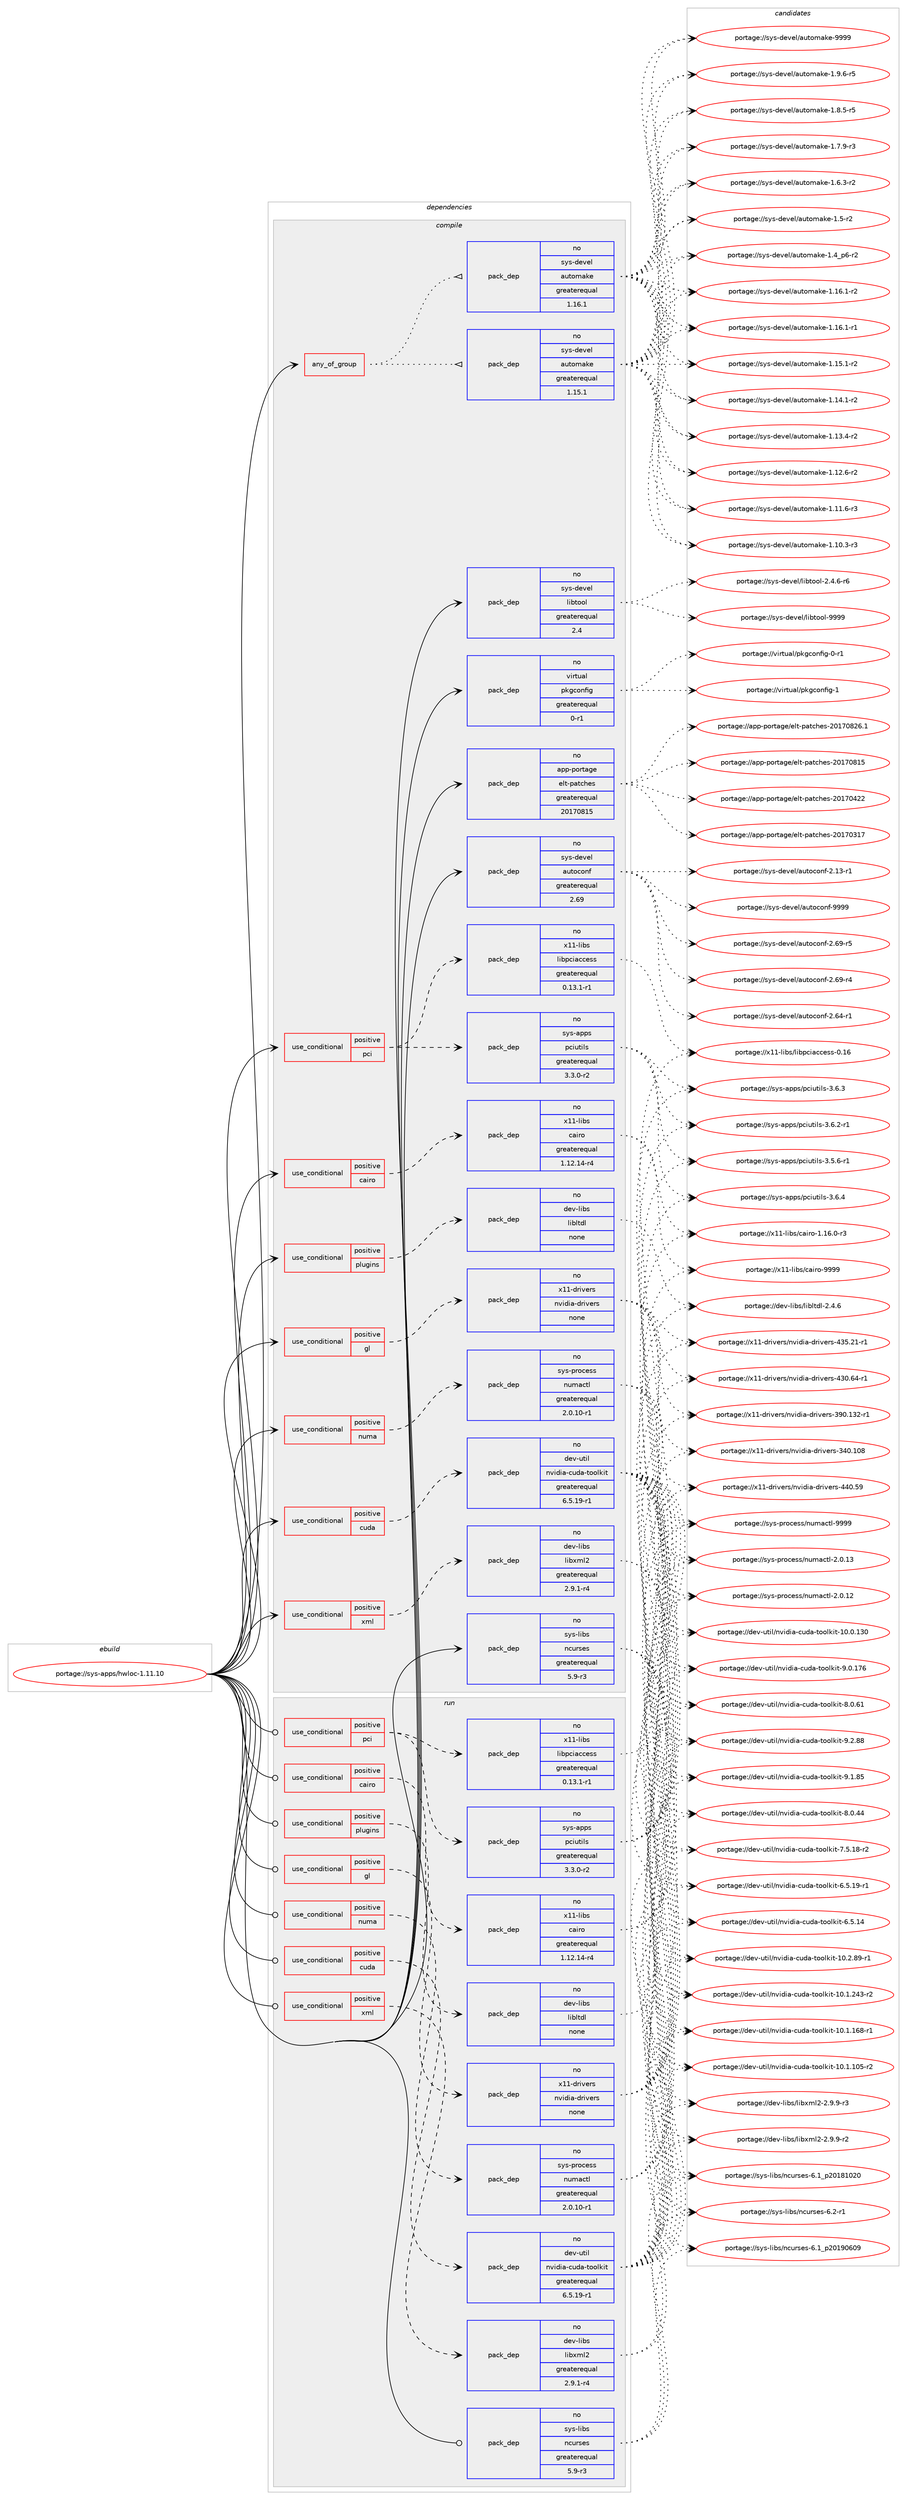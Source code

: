 digraph prolog {

# *************
# Graph options
# *************

newrank=true;
concentrate=true;
compound=true;
graph [rankdir=LR,fontname=Helvetica,fontsize=10,ranksep=1.5];#, ranksep=2.5, nodesep=0.2];
edge  [arrowhead=vee];
node  [fontname=Helvetica,fontsize=10];

# **********
# The ebuild
# **********

subgraph cluster_leftcol {
color=gray;
rank=same;
label=<<i>ebuild</i>>;
id [label="portage://sys-apps/hwloc-1.11.10", color=red, width=4, href="../sys-apps/hwloc-1.11.10.svg"];
}

# ****************
# The dependencies
# ****************

subgraph cluster_midcol {
color=gray;
label=<<i>dependencies</i>>;
subgraph cluster_compile {
fillcolor="#eeeeee";
style=filled;
label=<<i>compile</i>>;
subgraph any1251 {
dependency66022 [label=<<TABLE BORDER="0" CELLBORDER="1" CELLSPACING="0" CELLPADDING="4"><TR><TD CELLPADDING="10">any_of_group</TD></TR></TABLE>>, shape=none, color=red];subgraph pack50475 {
dependency66023 [label=<<TABLE BORDER="0" CELLBORDER="1" CELLSPACING="0" CELLPADDING="4" WIDTH="220"><TR><TD ROWSPAN="6" CELLPADDING="30">pack_dep</TD></TR><TR><TD WIDTH="110">no</TD></TR><TR><TD>sys-devel</TD></TR><TR><TD>automake</TD></TR><TR><TD>greaterequal</TD></TR><TR><TD>1.16.1</TD></TR></TABLE>>, shape=none, color=blue];
}
dependency66022:e -> dependency66023:w [weight=20,style="dotted",arrowhead="oinv"];
subgraph pack50476 {
dependency66024 [label=<<TABLE BORDER="0" CELLBORDER="1" CELLSPACING="0" CELLPADDING="4" WIDTH="220"><TR><TD ROWSPAN="6" CELLPADDING="30">pack_dep</TD></TR><TR><TD WIDTH="110">no</TD></TR><TR><TD>sys-devel</TD></TR><TR><TD>automake</TD></TR><TR><TD>greaterequal</TD></TR><TR><TD>1.15.1</TD></TR></TABLE>>, shape=none, color=blue];
}
dependency66022:e -> dependency66024:w [weight=20,style="dotted",arrowhead="oinv"];
}
id:e -> dependency66022:w [weight=20,style="solid",arrowhead="vee"];
subgraph cond14217 {
dependency66025 [label=<<TABLE BORDER="0" CELLBORDER="1" CELLSPACING="0" CELLPADDING="4"><TR><TD ROWSPAN="3" CELLPADDING="10">use_conditional</TD></TR><TR><TD>positive</TD></TR><TR><TD>cairo</TD></TR></TABLE>>, shape=none, color=red];
subgraph pack50477 {
dependency66026 [label=<<TABLE BORDER="0" CELLBORDER="1" CELLSPACING="0" CELLPADDING="4" WIDTH="220"><TR><TD ROWSPAN="6" CELLPADDING="30">pack_dep</TD></TR><TR><TD WIDTH="110">no</TD></TR><TR><TD>x11-libs</TD></TR><TR><TD>cairo</TD></TR><TR><TD>greaterequal</TD></TR><TR><TD>1.12.14-r4</TD></TR></TABLE>>, shape=none, color=blue];
}
dependency66025:e -> dependency66026:w [weight=20,style="dashed",arrowhead="vee"];
}
id:e -> dependency66025:w [weight=20,style="solid",arrowhead="vee"];
subgraph cond14218 {
dependency66027 [label=<<TABLE BORDER="0" CELLBORDER="1" CELLSPACING="0" CELLPADDING="4"><TR><TD ROWSPAN="3" CELLPADDING="10">use_conditional</TD></TR><TR><TD>positive</TD></TR><TR><TD>cuda</TD></TR></TABLE>>, shape=none, color=red];
subgraph pack50478 {
dependency66028 [label=<<TABLE BORDER="0" CELLBORDER="1" CELLSPACING="0" CELLPADDING="4" WIDTH="220"><TR><TD ROWSPAN="6" CELLPADDING="30">pack_dep</TD></TR><TR><TD WIDTH="110">no</TD></TR><TR><TD>dev-util</TD></TR><TR><TD>nvidia-cuda-toolkit</TD></TR><TR><TD>greaterequal</TD></TR><TR><TD>6.5.19-r1</TD></TR></TABLE>>, shape=none, color=blue];
}
dependency66027:e -> dependency66028:w [weight=20,style="dashed",arrowhead="vee"];
}
id:e -> dependency66027:w [weight=20,style="solid",arrowhead="vee"];
subgraph cond14219 {
dependency66029 [label=<<TABLE BORDER="0" CELLBORDER="1" CELLSPACING="0" CELLPADDING="4"><TR><TD ROWSPAN="3" CELLPADDING="10">use_conditional</TD></TR><TR><TD>positive</TD></TR><TR><TD>gl</TD></TR></TABLE>>, shape=none, color=red];
subgraph pack50479 {
dependency66030 [label=<<TABLE BORDER="0" CELLBORDER="1" CELLSPACING="0" CELLPADDING="4" WIDTH="220"><TR><TD ROWSPAN="6" CELLPADDING="30">pack_dep</TD></TR><TR><TD WIDTH="110">no</TD></TR><TR><TD>x11-drivers</TD></TR><TR><TD>nvidia-drivers</TD></TR><TR><TD>none</TD></TR><TR><TD></TD></TR></TABLE>>, shape=none, color=blue];
}
dependency66029:e -> dependency66030:w [weight=20,style="dashed",arrowhead="vee"];
}
id:e -> dependency66029:w [weight=20,style="solid",arrowhead="vee"];
subgraph cond14220 {
dependency66031 [label=<<TABLE BORDER="0" CELLBORDER="1" CELLSPACING="0" CELLPADDING="4"><TR><TD ROWSPAN="3" CELLPADDING="10">use_conditional</TD></TR><TR><TD>positive</TD></TR><TR><TD>numa</TD></TR></TABLE>>, shape=none, color=red];
subgraph pack50480 {
dependency66032 [label=<<TABLE BORDER="0" CELLBORDER="1" CELLSPACING="0" CELLPADDING="4" WIDTH="220"><TR><TD ROWSPAN="6" CELLPADDING="30">pack_dep</TD></TR><TR><TD WIDTH="110">no</TD></TR><TR><TD>sys-process</TD></TR><TR><TD>numactl</TD></TR><TR><TD>greaterequal</TD></TR><TR><TD>2.0.10-r1</TD></TR></TABLE>>, shape=none, color=blue];
}
dependency66031:e -> dependency66032:w [weight=20,style="dashed",arrowhead="vee"];
}
id:e -> dependency66031:w [weight=20,style="solid",arrowhead="vee"];
subgraph cond14221 {
dependency66033 [label=<<TABLE BORDER="0" CELLBORDER="1" CELLSPACING="0" CELLPADDING="4"><TR><TD ROWSPAN="3" CELLPADDING="10">use_conditional</TD></TR><TR><TD>positive</TD></TR><TR><TD>pci</TD></TR></TABLE>>, shape=none, color=red];
subgraph pack50481 {
dependency66034 [label=<<TABLE BORDER="0" CELLBORDER="1" CELLSPACING="0" CELLPADDING="4" WIDTH="220"><TR><TD ROWSPAN="6" CELLPADDING="30">pack_dep</TD></TR><TR><TD WIDTH="110">no</TD></TR><TR><TD>sys-apps</TD></TR><TR><TD>pciutils</TD></TR><TR><TD>greaterequal</TD></TR><TR><TD>3.3.0-r2</TD></TR></TABLE>>, shape=none, color=blue];
}
dependency66033:e -> dependency66034:w [weight=20,style="dashed",arrowhead="vee"];
subgraph pack50482 {
dependency66035 [label=<<TABLE BORDER="0" CELLBORDER="1" CELLSPACING="0" CELLPADDING="4" WIDTH="220"><TR><TD ROWSPAN="6" CELLPADDING="30">pack_dep</TD></TR><TR><TD WIDTH="110">no</TD></TR><TR><TD>x11-libs</TD></TR><TR><TD>libpciaccess</TD></TR><TR><TD>greaterequal</TD></TR><TR><TD>0.13.1-r1</TD></TR></TABLE>>, shape=none, color=blue];
}
dependency66033:e -> dependency66035:w [weight=20,style="dashed",arrowhead="vee"];
}
id:e -> dependency66033:w [weight=20,style="solid",arrowhead="vee"];
subgraph cond14222 {
dependency66036 [label=<<TABLE BORDER="0" CELLBORDER="1" CELLSPACING="0" CELLPADDING="4"><TR><TD ROWSPAN="3" CELLPADDING="10">use_conditional</TD></TR><TR><TD>positive</TD></TR><TR><TD>plugins</TD></TR></TABLE>>, shape=none, color=red];
subgraph pack50483 {
dependency66037 [label=<<TABLE BORDER="0" CELLBORDER="1" CELLSPACING="0" CELLPADDING="4" WIDTH="220"><TR><TD ROWSPAN="6" CELLPADDING="30">pack_dep</TD></TR><TR><TD WIDTH="110">no</TD></TR><TR><TD>dev-libs</TD></TR><TR><TD>libltdl</TD></TR><TR><TD>none</TD></TR><TR><TD></TD></TR></TABLE>>, shape=none, color=blue];
}
dependency66036:e -> dependency66037:w [weight=20,style="dashed",arrowhead="vee"];
}
id:e -> dependency66036:w [weight=20,style="solid",arrowhead="vee"];
subgraph cond14223 {
dependency66038 [label=<<TABLE BORDER="0" CELLBORDER="1" CELLSPACING="0" CELLPADDING="4"><TR><TD ROWSPAN="3" CELLPADDING="10">use_conditional</TD></TR><TR><TD>positive</TD></TR><TR><TD>xml</TD></TR></TABLE>>, shape=none, color=red];
subgraph pack50484 {
dependency66039 [label=<<TABLE BORDER="0" CELLBORDER="1" CELLSPACING="0" CELLPADDING="4" WIDTH="220"><TR><TD ROWSPAN="6" CELLPADDING="30">pack_dep</TD></TR><TR><TD WIDTH="110">no</TD></TR><TR><TD>dev-libs</TD></TR><TR><TD>libxml2</TD></TR><TR><TD>greaterequal</TD></TR><TR><TD>2.9.1-r4</TD></TR></TABLE>>, shape=none, color=blue];
}
dependency66038:e -> dependency66039:w [weight=20,style="dashed",arrowhead="vee"];
}
id:e -> dependency66038:w [weight=20,style="solid",arrowhead="vee"];
subgraph pack50485 {
dependency66040 [label=<<TABLE BORDER="0" CELLBORDER="1" CELLSPACING="0" CELLPADDING="4" WIDTH="220"><TR><TD ROWSPAN="6" CELLPADDING="30">pack_dep</TD></TR><TR><TD WIDTH="110">no</TD></TR><TR><TD>app-portage</TD></TR><TR><TD>elt-patches</TD></TR><TR><TD>greaterequal</TD></TR><TR><TD>20170815</TD></TR></TABLE>>, shape=none, color=blue];
}
id:e -> dependency66040:w [weight=20,style="solid",arrowhead="vee"];
subgraph pack50486 {
dependency66041 [label=<<TABLE BORDER="0" CELLBORDER="1" CELLSPACING="0" CELLPADDING="4" WIDTH="220"><TR><TD ROWSPAN="6" CELLPADDING="30">pack_dep</TD></TR><TR><TD WIDTH="110">no</TD></TR><TR><TD>sys-devel</TD></TR><TR><TD>autoconf</TD></TR><TR><TD>greaterequal</TD></TR><TR><TD>2.69</TD></TR></TABLE>>, shape=none, color=blue];
}
id:e -> dependency66041:w [weight=20,style="solid",arrowhead="vee"];
subgraph pack50487 {
dependency66042 [label=<<TABLE BORDER="0" CELLBORDER="1" CELLSPACING="0" CELLPADDING="4" WIDTH="220"><TR><TD ROWSPAN="6" CELLPADDING="30">pack_dep</TD></TR><TR><TD WIDTH="110">no</TD></TR><TR><TD>sys-devel</TD></TR><TR><TD>libtool</TD></TR><TR><TD>greaterequal</TD></TR><TR><TD>2.4</TD></TR></TABLE>>, shape=none, color=blue];
}
id:e -> dependency66042:w [weight=20,style="solid",arrowhead="vee"];
subgraph pack50488 {
dependency66043 [label=<<TABLE BORDER="0" CELLBORDER="1" CELLSPACING="0" CELLPADDING="4" WIDTH="220"><TR><TD ROWSPAN="6" CELLPADDING="30">pack_dep</TD></TR><TR><TD WIDTH="110">no</TD></TR><TR><TD>sys-libs</TD></TR><TR><TD>ncurses</TD></TR><TR><TD>greaterequal</TD></TR><TR><TD>5.9-r3</TD></TR></TABLE>>, shape=none, color=blue];
}
id:e -> dependency66043:w [weight=20,style="solid",arrowhead="vee"];
subgraph pack50489 {
dependency66044 [label=<<TABLE BORDER="0" CELLBORDER="1" CELLSPACING="0" CELLPADDING="4" WIDTH="220"><TR><TD ROWSPAN="6" CELLPADDING="30">pack_dep</TD></TR><TR><TD WIDTH="110">no</TD></TR><TR><TD>virtual</TD></TR><TR><TD>pkgconfig</TD></TR><TR><TD>greaterequal</TD></TR><TR><TD>0-r1</TD></TR></TABLE>>, shape=none, color=blue];
}
id:e -> dependency66044:w [weight=20,style="solid",arrowhead="vee"];
}
subgraph cluster_compileandrun {
fillcolor="#eeeeee";
style=filled;
label=<<i>compile and run</i>>;
}
subgraph cluster_run {
fillcolor="#eeeeee";
style=filled;
label=<<i>run</i>>;
subgraph cond14224 {
dependency66045 [label=<<TABLE BORDER="0" CELLBORDER="1" CELLSPACING="0" CELLPADDING="4"><TR><TD ROWSPAN="3" CELLPADDING="10">use_conditional</TD></TR><TR><TD>positive</TD></TR><TR><TD>cairo</TD></TR></TABLE>>, shape=none, color=red];
subgraph pack50490 {
dependency66046 [label=<<TABLE BORDER="0" CELLBORDER="1" CELLSPACING="0" CELLPADDING="4" WIDTH="220"><TR><TD ROWSPAN="6" CELLPADDING="30">pack_dep</TD></TR><TR><TD WIDTH="110">no</TD></TR><TR><TD>x11-libs</TD></TR><TR><TD>cairo</TD></TR><TR><TD>greaterequal</TD></TR><TR><TD>1.12.14-r4</TD></TR></TABLE>>, shape=none, color=blue];
}
dependency66045:e -> dependency66046:w [weight=20,style="dashed",arrowhead="vee"];
}
id:e -> dependency66045:w [weight=20,style="solid",arrowhead="odot"];
subgraph cond14225 {
dependency66047 [label=<<TABLE BORDER="0" CELLBORDER="1" CELLSPACING="0" CELLPADDING="4"><TR><TD ROWSPAN="3" CELLPADDING="10">use_conditional</TD></TR><TR><TD>positive</TD></TR><TR><TD>cuda</TD></TR></TABLE>>, shape=none, color=red];
subgraph pack50491 {
dependency66048 [label=<<TABLE BORDER="0" CELLBORDER="1" CELLSPACING="0" CELLPADDING="4" WIDTH="220"><TR><TD ROWSPAN="6" CELLPADDING="30">pack_dep</TD></TR><TR><TD WIDTH="110">no</TD></TR><TR><TD>dev-util</TD></TR><TR><TD>nvidia-cuda-toolkit</TD></TR><TR><TD>greaterequal</TD></TR><TR><TD>6.5.19-r1</TD></TR></TABLE>>, shape=none, color=blue];
}
dependency66047:e -> dependency66048:w [weight=20,style="dashed",arrowhead="vee"];
}
id:e -> dependency66047:w [weight=20,style="solid",arrowhead="odot"];
subgraph cond14226 {
dependency66049 [label=<<TABLE BORDER="0" CELLBORDER="1" CELLSPACING="0" CELLPADDING="4"><TR><TD ROWSPAN="3" CELLPADDING="10">use_conditional</TD></TR><TR><TD>positive</TD></TR><TR><TD>gl</TD></TR></TABLE>>, shape=none, color=red];
subgraph pack50492 {
dependency66050 [label=<<TABLE BORDER="0" CELLBORDER="1" CELLSPACING="0" CELLPADDING="4" WIDTH="220"><TR><TD ROWSPAN="6" CELLPADDING="30">pack_dep</TD></TR><TR><TD WIDTH="110">no</TD></TR><TR><TD>x11-drivers</TD></TR><TR><TD>nvidia-drivers</TD></TR><TR><TD>none</TD></TR><TR><TD></TD></TR></TABLE>>, shape=none, color=blue];
}
dependency66049:e -> dependency66050:w [weight=20,style="dashed",arrowhead="vee"];
}
id:e -> dependency66049:w [weight=20,style="solid",arrowhead="odot"];
subgraph cond14227 {
dependency66051 [label=<<TABLE BORDER="0" CELLBORDER="1" CELLSPACING="0" CELLPADDING="4"><TR><TD ROWSPAN="3" CELLPADDING="10">use_conditional</TD></TR><TR><TD>positive</TD></TR><TR><TD>numa</TD></TR></TABLE>>, shape=none, color=red];
subgraph pack50493 {
dependency66052 [label=<<TABLE BORDER="0" CELLBORDER="1" CELLSPACING="0" CELLPADDING="4" WIDTH="220"><TR><TD ROWSPAN="6" CELLPADDING="30">pack_dep</TD></TR><TR><TD WIDTH="110">no</TD></TR><TR><TD>sys-process</TD></TR><TR><TD>numactl</TD></TR><TR><TD>greaterequal</TD></TR><TR><TD>2.0.10-r1</TD></TR></TABLE>>, shape=none, color=blue];
}
dependency66051:e -> dependency66052:w [weight=20,style="dashed",arrowhead="vee"];
}
id:e -> dependency66051:w [weight=20,style="solid",arrowhead="odot"];
subgraph cond14228 {
dependency66053 [label=<<TABLE BORDER="0" CELLBORDER="1" CELLSPACING="0" CELLPADDING="4"><TR><TD ROWSPAN="3" CELLPADDING="10">use_conditional</TD></TR><TR><TD>positive</TD></TR><TR><TD>pci</TD></TR></TABLE>>, shape=none, color=red];
subgraph pack50494 {
dependency66054 [label=<<TABLE BORDER="0" CELLBORDER="1" CELLSPACING="0" CELLPADDING="4" WIDTH="220"><TR><TD ROWSPAN="6" CELLPADDING="30">pack_dep</TD></TR><TR><TD WIDTH="110">no</TD></TR><TR><TD>sys-apps</TD></TR><TR><TD>pciutils</TD></TR><TR><TD>greaterequal</TD></TR><TR><TD>3.3.0-r2</TD></TR></TABLE>>, shape=none, color=blue];
}
dependency66053:e -> dependency66054:w [weight=20,style="dashed",arrowhead="vee"];
subgraph pack50495 {
dependency66055 [label=<<TABLE BORDER="0" CELLBORDER="1" CELLSPACING="0" CELLPADDING="4" WIDTH="220"><TR><TD ROWSPAN="6" CELLPADDING="30">pack_dep</TD></TR><TR><TD WIDTH="110">no</TD></TR><TR><TD>x11-libs</TD></TR><TR><TD>libpciaccess</TD></TR><TR><TD>greaterequal</TD></TR><TR><TD>0.13.1-r1</TD></TR></TABLE>>, shape=none, color=blue];
}
dependency66053:e -> dependency66055:w [weight=20,style="dashed",arrowhead="vee"];
}
id:e -> dependency66053:w [weight=20,style="solid",arrowhead="odot"];
subgraph cond14229 {
dependency66056 [label=<<TABLE BORDER="0" CELLBORDER="1" CELLSPACING="0" CELLPADDING="4"><TR><TD ROWSPAN="3" CELLPADDING="10">use_conditional</TD></TR><TR><TD>positive</TD></TR><TR><TD>plugins</TD></TR></TABLE>>, shape=none, color=red];
subgraph pack50496 {
dependency66057 [label=<<TABLE BORDER="0" CELLBORDER="1" CELLSPACING="0" CELLPADDING="4" WIDTH="220"><TR><TD ROWSPAN="6" CELLPADDING="30">pack_dep</TD></TR><TR><TD WIDTH="110">no</TD></TR><TR><TD>dev-libs</TD></TR><TR><TD>libltdl</TD></TR><TR><TD>none</TD></TR><TR><TD></TD></TR></TABLE>>, shape=none, color=blue];
}
dependency66056:e -> dependency66057:w [weight=20,style="dashed",arrowhead="vee"];
}
id:e -> dependency66056:w [weight=20,style="solid",arrowhead="odot"];
subgraph cond14230 {
dependency66058 [label=<<TABLE BORDER="0" CELLBORDER="1" CELLSPACING="0" CELLPADDING="4"><TR><TD ROWSPAN="3" CELLPADDING="10">use_conditional</TD></TR><TR><TD>positive</TD></TR><TR><TD>xml</TD></TR></TABLE>>, shape=none, color=red];
subgraph pack50497 {
dependency66059 [label=<<TABLE BORDER="0" CELLBORDER="1" CELLSPACING="0" CELLPADDING="4" WIDTH="220"><TR><TD ROWSPAN="6" CELLPADDING="30">pack_dep</TD></TR><TR><TD WIDTH="110">no</TD></TR><TR><TD>dev-libs</TD></TR><TR><TD>libxml2</TD></TR><TR><TD>greaterequal</TD></TR><TR><TD>2.9.1-r4</TD></TR></TABLE>>, shape=none, color=blue];
}
dependency66058:e -> dependency66059:w [weight=20,style="dashed",arrowhead="vee"];
}
id:e -> dependency66058:w [weight=20,style="solid",arrowhead="odot"];
subgraph pack50498 {
dependency66060 [label=<<TABLE BORDER="0" CELLBORDER="1" CELLSPACING="0" CELLPADDING="4" WIDTH="220"><TR><TD ROWSPAN="6" CELLPADDING="30">pack_dep</TD></TR><TR><TD WIDTH="110">no</TD></TR><TR><TD>sys-libs</TD></TR><TR><TD>ncurses</TD></TR><TR><TD>greaterequal</TD></TR><TR><TD>5.9-r3</TD></TR></TABLE>>, shape=none, color=blue];
}
id:e -> dependency66060:w [weight=20,style="solid",arrowhead="odot"];
}
}

# **************
# The candidates
# **************

subgraph cluster_choices {
rank=same;
color=gray;
label=<<i>candidates</i>>;

subgraph choice50475 {
color=black;
nodesep=1;
choice115121115451001011181011084797117116111109971071014557575757 [label="portage://sys-devel/automake-9999", color=red, width=4,href="../sys-devel/automake-9999.svg"];
choice115121115451001011181011084797117116111109971071014549465746544511453 [label="portage://sys-devel/automake-1.9.6-r5", color=red, width=4,href="../sys-devel/automake-1.9.6-r5.svg"];
choice115121115451001011181011084797117116111109971071014549465646534511453 [label="portage://sys-devel/automake-1.8.5-r5", color=red, width=4,href="../sys-devel/automake-1.8.5-r5.svg"];
choice115121115451001011181011084797117116111109971071014549465546574511451 [label="portage://sys-devel/automake-1.7.9-r3", color=red, width=4,href="../sys-devel/automake-1.7.9-r3.svg"];
choice115121115451001011181011084797117116111109971071014549465446514511450 [label="portage://sys-devel/automake-1.6.3-r2", color=red, width=4,href="../sys-devel/automake-1.6.3-r2.svg"];
choice11512111545100101118101108479711711611110997107101454946534511450 [label="portage://sys-devel/automake-1.5-r2", color=red, width=4,href="../sys-devel/automake-1.5-r2.svg"];
choice115121115451001011181011084797117116111109971071014549465295112544511450 [label="portage://sys-devel/automake-1.4_p6-r2", color=red, width=4,href="../sys-devel/automake-1.4_p6-r2.svg"];
choice11512111545100101118101108479711711611110997107101454946495446494511450 [label="portage://sys-devel/automake-1.16.1-r2", color=red, width=4,href="../sys-devel/automake-1.16.1-r2.svg"];
choice11512111545100101118101108479711711611110997107101454946495446494511449 [label="portage://sys-devel/automake-1.16.1-r1", color=red, width=4,href="../sys-devel/automake-1.16.1-r1.svg"];
choice11512111545100101118101108479711711611110997107101454946495346494511450 [label="portage://sys-devel/automake-1.15.1-r2", color=red, width=4,href="../sys-devel/automake-1.15.1-r2.svg"];
choice11512111545100101118101108479711711611110997107101454946495246494511450 [label="portage://sys-devel/automake-1.14.1-r2", color=red, width=4,href="../sys-devel/automake-1.14.1-r2.svg"];
choice11512111545100101118101108479711711611110997107101454946495146524511450 [label="portage://sys-devel/automake-1.13.4-r2", color=red, width=4,href="../sys-devel/automake-1.13.4-r2.svg"];
choice11512111545100101118101108479711711611110997107101454946495046544511450 [label="portage://sys-devel/automake-1.12.6-r2", color=red, width=4,href="../sys-devel/automake-1.12.6-r2.svg"];
choice11512111545100101118101108479711711611110997107101454946494946544511451 [label="portage://sys-devel/automake-1.11.6-r3", color=red, width=4,href="../sys-devel/automake-1.11.6-r3.svg"];
choice11512111545100101118101108479711711611110997107101454946494846514511451 [label="portage://sys-devel/automake-1.10.3-r3", color=red, width=4,href="../sys-devel/automake-1.10.3-r3.svg"];
dependency66023:e -> choice115121115451001011181011084797117116111109971071014557575757:w [style=dotted,weight="100"];
dependency66023:e -> choice115121115451001011181011084797117116111109971071014549465746544511453:w [style=dotted,weight="100"];
dependency66023:e -> choice115121115451001011181011084797117116111109971071014549465646534511453:w [style=dotted,weight="100"];
dependency66023:e -> choice115121115451001011181011084797117116111109971071014549465546574511451:w [style=dotted,weight="100"];
dependency66023:e -> choice115121115451001011181011084797117116111109971071014549465446514511450:w [style=dotted,weight="100"];
dependency66023:e -> choice11512111545100101118101108479711711611110997107101454946534511450:w [style=dotted,weight="100"];
dependency66023:e -> choice115121115451001011181011084797117116111109971071014549465295112544511450:w [style=dotted,weight="100"];
dependency66023:e -> choice11512111545100101118101108479711711611110997107101454946495446494511450:w [style=dotted,weight="100"];
dependency66023:e -> choice11512111545100101118101108479711711611110997107101454946495446494511449:w [style=dotted,weight="100"];
dependency66023:e -> choice11512111545100101118101108479711711611110997107101454946495346494511450:w [style=dotted,weight="100"];
dependency66023:e -> choice11512111545100101118101108479711711611110997107101454946495246494511450:w [style=dotted,weight="100"];
dependency66023:e -> choice11512111545100101118101108479711711611110997107101454946495146524511450:w [style=dotted,weight="100"];
dependency66023:e -> choice11512111545100101118101108479711711611110997107101454946495046544511450:w [style=dotted,weight="100"];
dependency66023:e -> choice11512111545100101118101108479711711611110997107101454946494946544511451:w [style=dotted,weight="100"];
dependency66023:e -> choice11512111545100101118101108479711711611110997107101454946494846514511451:w [style=dotted,weight="100"];
}
subgraph choice50476 {
color=black;
nodesep=1;
choice115121115451001011181011084797117116111109971071014557575757 [label="portage://sys-devel/automake-9999", color=red, width=4,href="../sys-devel/automake-9999.svg"];
choice115121115451001011181011084797117116111109971071014549465746544511453 [label="portage://sys-devel/automake-1.9.6-r5", color=red, width=4,href="../sys-devel/automake-1.9.6-r5.svg"];
choice115121115451001011181011084797117116111109971071014549465646534511453 [label="portage://sys-devel/automake-1.8.5-r5", color=red, width=4,href="../sys-devel/automake-1.8.5-r5.svg"];
choice115121115451001011181011084797117116111109971071014549465546574511451 [label="portage://sys-devel/automake-1.7.9-r3", color=red, width=4,href="../sys-devel/automake-1.7.9-r3.svg"];
choice115121115451001011181011084797117116111109971071014549465446514511450 [label="portage://sys-devel/automake-1.6.3-r2", color=red, width=4,href="../sys-devel/automake-1.6.3-r2.svg"];
choice11512111545100101118101108479711711611110997107101454946534511450 [label="portage://sys-devel/automake-1.5-r2", color=red, width=4,href="../sys-devel/automake-1.5-r2.svg"];
choice115121115451001011181011084797117116111109971071014549465295112544511450 [label="portage://sys-devel/automake-1.4_p6-r2", color=red, width=4,href="../sys-devel/automake-1.4_p6-r2.svg"];
choice11512111545100101118101108479711711611110997107101454946495446494511450 [label="portage://sys-devel/automake-1.16.1-r2", color=red, width=4,href="../sys-devel/automake-1.16.1-r2.svg"];
choice11512111545100101118101108479711711611110997107101454946495446494511449 [label="portage://sys-devel/automake-1.16.1-r1", color=red, width=4,href="../sys-devel/automake-1.16.1-r1.svg"];
choice11512111545100101118101108479711711611110997107101454946495346494511450 [label="portage://sys-devel/automake-1.15.1-r2", color=red, width=4,href="../sys-devel/automake-1.15.1-r2.svg"];
choice11512111545100101118101108479711711611110997107101454946495246494511450 [label="portage://sys-devel/automake-1.14.1-r2", color=red, width=4,href="../sys-devel/automake-1.14.1-r2.svg"];
choice11512111545100101118101108479711711611110997107101454946495146524511450 [label="portage://sys-devel/automake-1.13.4-r2", color=red, width=4,href="../sys-devel/automake-1.13.4-r2.svg"];
choice11512111545100101118101108479711711611110997107101454946495046544511450 [label="portage://sys-devel/automake-1.12.6-r2", color=red, width=4,href="../sys-devel/automake-1.12.6-r2.svg"];
choice11512111545100101118101108479711711611110997107101454946494946544511451 [label="portage://sys-devel/automake-1.11.6-r3", color=red, width=4,href="../sys-devel/automake-1.11.6-r3.svg"];
choice11512111545100101118101108479711711611110997107101454946494846514511451 [label="portage://sys-devel/automake-1.10.3-r3", color=red, width=4,href="../sys-devel/automake-1.10.3-r3.svg"];
dependency66024:e -> choice115121115451001011181011084797117116111109971071014557575757:w [style=dotted,weight="100"];
dependency66024:e -> choice115121115451001011181011084797117116111109971071014549465746544511453:w [style=dotted,weight="100"];
dependency66024:e -> choice115121115451001011181011084797117116111109971071014549465646534511453:w [style=dotted,weight="100"];
dependency66024:e -> choice115121115451001011181011084797117116111109971071014549465546574511451:w [style=dotted,weight="100"];
dependency66024:e -> choice115121115451001011181011084797117116111109971071014549465446514511450:w [style=dotted,weight="100"];
dependency66024:e -> choice11512111545100101118101108479711711611110997107101454946534511450:w [style=dotted,weight="100"];
dependency66024:e -> choice115121115451001011181011084797117116111109971071014549465295112544511450:w [style=dotted,weight="100"];
dependency66024:e -> choice11512111545100101118101108479711711611110997107101454946495446494511450:w [style=dotted,weight="100"];
dependency66024:e -> choice11512111545100101118101108479711711611110997107101454946495446494511449:w [style=dotted,weight="100"];
dependency66024:e -> choice11512111545100101118101108479711711611110997107101454946495346494511450:w [style=dotted,weight="100"];
dependency66024:e -> choice11512111545100101118101108479711711611110997107101454946495246494511450:w [style=dotted,weight="100"];
dependency66024:e -> choice11512111545100101118101108479711711611110997107101454946495146524511450:w [style=dotted,weight="100"];
dependency66024:e -> choice11512111545100101118101108479711711611110997107101454946495046544511450:w [style=dotted,weight="100"];
dependency66024:e -> choice11512111545100101118101108479711711611110997107101454946494946544511451:w [style=dotted,weight="100"];
dependency66024:e -> choice11512111545100101118101108479711711611110997107101454946494846514511451:w [style=dotted,weight="100"];
}
subgraph choice50477 {
color=black;
nodesep=1;
choice120494945108105981154799971051141114557575757 [label="portage://x11-libs/cairo-9999", color=red, width=4,href="../x11-libs/cairo-9999.svg"];
choice12049494510810598115479997105114111454946495446484511451 [label="portage://x11-libs/cairo-1.16.0-r3", color=red, width=4,href="../x11-libs/cairo-1.16.0-r3.svg"];
dependency66026:e -> choice120494945108105981154799971051141114557575757:w [style=dotted,weight="100"];
dependency66026:e -> choice12049494510810598115479997105114111454946495446484511451:w [style=dotted,weight="100"];
}
subgraph choice50478 {
color=black;
nodesep=1;
choice1001011184511711610510847110118105100105974599117100974511611111110810710511645574650465656 [label="portage://dev-util/nvidia-cuda-toolkit-9.2.88", color=red, width=4,href="../dev-util/nvidia-cuda-toolkit-9.2.88.svg"];
choice1001011184511711610510847110118105100105974599117100974511611111110810710511645574649465653 [label="portage://dev-util/nvidia-cuda-toolkit-9.1.85", color=red, width=4,href="../dev-util/nvidia-cuda-toolkit-9.1.85.svg"];
choice100101118451171161051084711011810510010597459911710097451161111111081071051164557464846495554 [label="portage://dev-util/nvidia-cuda-toolkit-9.0.176", color=red, width=4,href="../dev-util/nvidia-cuda-toolkit-9.0.176.svg"];
choice1001011184511711610510847110118105100105974599117100974511611111110810710511645564648465449 [label="portage://dev-util/nvidia-cuda-toolkit-8.0.61", color=red, width=4,href="../dev-util/nvidia-cuda-toolkit-8.0.61.svg"];
choice1001011184511711610510847110118105100105974599117100974511611111110810710511645564648465252 [label="portage://dev-util/nvidia-cuda-toolkit-8.0.44", color=red, width=4,href="../dev-util/nvidia-cuda-toolkit-8.0.44.svg"];
choice10010111845117116105108471101181051001059745991171009745116111111108107105116455546534649564511450 [label="portage://dev-util/nvidia-cuda-toolkit-7.5.18-r2", color=red, width=4,href="../dev-util/nvidia-cuda-toolkit-7.5.18-r2.svg"];
choice10010111845117116105108471101181051001059745991171009745116111111108107105116455446534649574511449 [label="portage://dev-util/nvidia-cuda-toolkit-6.5.19-r1", color=red, width=4,href="../dev-util/nvidia-cuda-toolkit-6.5.19-r1.svg"];
choice1001011184511711610510847110118105100105974599117100974511611111110810710511645544653464952 [label="portage://dev-util/nvidia-cuda-toolkit-6.5.14", color=red, width=4,href="../dev-util/nvidia-cuda-toolkit-6.5.14.svg"];
choice1001011184511711610510847110118105100105974599117100974511611111110810710511645494846504656574511449 [label="portage://dev-util/nvidia-cuda-toolkit-10.2.89-r1", color=red, width=4,href="../dev-util/nvidia-cuda-toolkit-10.2.89-r1.svg"];
choice100101118451171161051084711011810510010597459911710097451161111111081071051164549484649465052514511450 [label="portage://dev-util/nvidia-cuda-toolkit-10.1.243-r2", color=red, width=4,href="../dev-util/nvidia-cuda-toolkit-10.1.243-r2.svg"];
choice100101118451171161051084711011810510010597459911710097451161111111081071051164549484649464954564511449 [label="portage://dev-util/nvidia-cuda-toolkit-10.1.168-r1", color=red, width=4,href="../dev-util/nvidia-cuda-toolkit-10.1.168-r1.svg"];
choice100101118451171161051084711011810510010597459911710097451161111111081071051164549484649464948534511450 [label="portage://dev-util/nvidia-cuda-toolkit-10.1.105-r2", color=red, width=4,href="../dev-util/nvidia-cuda-toolkit-10.1.105-r2.svg"];
choice10010111845117116105108471101181051001059745991171009745116111111108107105116454948464846495148 [label="portage://dev-util/nvidia-cuda-toolkit-10.0.130", color=red, width=4,href="../dev-util/nvidia-cuda-toolkit-10.0.130.svg"];
dependency66028:e -> choice1001011184511711610510847110118105100105974599117100974511611111110810710511645574650465656:w [style=dotted,weight="100"];
dependency66028:e -> choice1001011184511711610510847110118105100105974599117100974511611111110810710511645574649465653:w [style=dotted,weight="100"];
dependency66028:e -> choice100101118451171161051084711011810510010597459911710097451161111111081071051164557464846495554:w [style=dotted,weight="100"];
dependency66028:e -> choice1001011184511711610510847110118105100105974599117100974511611111110810710511645564648465449:w [style=dotted,weight="100"];
dependency66028:e -> choice1001011184511711610510847110118105100105974599117100974511611111110810710511645564648465252:w [style=dotted,weight="100"];
dependency66028:e -> choice10010111845117116105108471101181051001059745991171009745116111111108107105116455546534649564511450:w [style=dotted,weight="100"];
dependency66028:e -> choice10010111845117116105108471101181051001059745991171009745116111111108107105116455446534649574511449:w [style=dotted,weight="100"];
dependency66028:e -> choice1001011184511711610510847110118105100105974599117100974511611111110810710511645544653464952:w [style=dotted,weight="100"];
dependency66028:e -> choice1001011184511711610510847110118105100105974599117100974511611111110810710511645494846504656574511449:w [style=dotted,weight="100"];
dependency66028:e -> choice100101118451171161051084711011810510010597459911710097451161111111081071051164549484649465052514511450:w [style=dotted,weight="100"];
dependency66028:e -> choice100101118451171161051084711011810510010597459911710097451161111111081071051164549484649464954564511449:w [style=dotted,weight="100"];
dependency66028:e -> choice100101118451171161051084711011810510010597459911710097451161111111081071051164549484649464948534511450:w [style=dotted,weight="100"];
dependency66028:e -> choice10010111845117116105108471101181051001059745991171009745116111111108107105116454948464846495148:w [style=dotted,weight="100"];
}
subgraph choice50479 {
color=black;
nodesep=1;
choice12049494510011410511810111411547110118105100105974510011410511810111411545525248465357 [label="portage://x11-drivers/nvidia-drivers-440.59", color=red, width=4,href="../x11-drivers/nvidia-drivers-440.59.svg"];
choice120494945100114105118101114115471101181051001059745100114105118101114115455251534650494511449 [label="portage://x11-drivers/nvidia-drivers-435.21-r1", color=red, width=4,href="../x11-drivers/nvidia-drivers-435.21-r1.svg"];
choice120494945100114105118101114115471101181051001059745100114105118101114115455251484654524511449 [label="portage://x11-drivers/nvidia-drivers-430.64-r1", color=red, width=4,href="../x11-drivers/nvidia-drivers-430.64-r1.svg"];
choice12049494510011410511810111411547110118105100105974510011410511810111411545515748464951504511449 [label="portage://x11-drivers/nvidia-drivers-390.132-r1", color=red, width=4,href="../x11-drivers/nvidia-drivers-390.132-r1.svg"];
choice1204949451001141051181011141154711011810510010597451001141051181011141154551524846494856 [label="portage://x11-drivers/nvidia-drivers-340.108", color=red, width=4,href="../x11-drivers/nvidia-drivers-340.108.svg"];
dependency66030:e -> choice12049494510011410511810111411547110118105100105974510011410511810111411545525248465357:w [style=dotted,weight="100"];
dependency66030:e -> choice120494945100114105118101114115471101181051001059745100114105118101114115455251534650494511449:w [style=dotted,weight="100"];
dependency66030:e -> choice120494945100114105118101114115471101181051001059745100114105118101114115455251484654524511449:w [style=dotted,weight="100"];
dependency66030:e -> choice12049494510011410511810111411547110118105100105974510011410511810111411545515748464951504511449:w [style=dotted,weight="100"];
dependency66030:e -> choice1204949451001141051181011141154711011810510010597451001141051181011141154551524846494856:w [style=dotted,weight="100"];
}
subgraph choice50480 {
color=black;
nodesep=1;
choice11512111545112114111991011151154711011710997991161084557575757 [label="portage://sys-process/numactl-9999", color=red, width=4,href="../sys-process/numactl-9999.svg"];
choice115121115451121141119910111511547110117109979911610845504648464951 [label="portage://sys-process/numactl-2.0.13", color=red, width=4,href="../sys-process/numactl-2.0.13.svg"];
choice115121115451121141119910111511547110117109979911610845504648464950 [label="portage://sys-process/numactl-2.0.12", color=red, width=4,href="../sys-process/numactl-2.0.12.svg"];
dependency66032:e -> choice11512111545112114111991011151154711011710997991161084557575757:w [style=dotted,weight="100"];
dependency66032:e -> choice115121115451121141119910111511547110117109979911610845504648464951:w [style=dotted,weight="100"];
dependency66032:e -> choice115121115451121141119910111511547110117109979911610845504648464950:w [style=dotted,weight="100"];
}
subgraph choice50481 {
color=black;
nodesep=1;
choice11512111545971121121154711299105117116105108115455146544652 [label="portage://sys-apps/pciutils-3.6.4", color=red, width=4,href="../sys-apps/pciutils-3.6.4.svg"];
choice11512111545971121121154711299105117116105108115455146544651 [label="portage://sys-apps/pciutils-3.6.3", color=red, width=4,href="../sys-apps/pciutils-3.6.3.svg"];
choice115121115459711211211547112991051171161051081154551465446504511449 [label="portage://sys-apps/pciutils-3.6.2-r1", color=red, width=4,href="../sys-apps/pciutils-3.6.2-r1.svg"];
choice115121115459711211211547112991051171161051081154551465346544511449 [label="portage://sys-apps/pciutils-3.5.6-r1", color=red, width=4,href="../sys-apps/pciutils-3.5.6-r1.svg"];
dependency66034:e -> choice11512111545971121121154711299105117116105108115455146544652:w [style=dotted,weight="100"];
dependency66034:e -> choice11512111545971121121154711299105117116105108115455146544651:w [style=dotted,weight="100"];
dependency66034:e -> choice115121115459711211211547112991051171161051081154551465446504511449:w [style=dotted,weight="100"];
dependency66034:e -> choice115121115459711211211547112991051171161051081154551465346544511449:w [style=dotted,weight="100"];
}
subgraph choice50482 {
color=black;
nodesep=1;
choice120494945108105981154710810598112991059799991011151154548464954 [label="portage://x11-libs/libpciaccess-0.16", color=red, width=4,href="../x11-libs/libpciaccess-0.16.svg"];
dependency66035:e -> choice120494945108105981154710810598112991059799991011151154548464954:w [style=dotted,weight="100"];
}
subgraph choice50483 {
color=black;
nodesep=1;
choice10010111845108105981154710810598108116100108455046524654 [label="portage://dev-libs/libltdl-2.4.6", color=red, width=4,href="../dev-libs/libltdl-2.4.6.svg"];
dependency66037:e -> choice10010111845108105981154710810598108116100108455046524654:w [style=dotted,weight="100"];
}
subgraph choice50484 {
color=black;
nodesep=1;
choice10010111845108105981154710810598120109108504550465746574511451 [label="portage://dev-libs/libxml2-2.9.9-r3", color=red, width=4,href="../dev-libs/libxml2-2.9.9-r3.svg"];
choice10010111845108105981154710810598120109108504550465746574511450 [label="portage://dev-libs/libxml2-2.9.9-r2", color=red, width=4,href="../dev-libs/libxml2-2.9.9-r2.svg"];
dependency66039:e -> choice10010111845108105981154710810598120109108504550465746574511451:w [style=dotted,weight="100"];
dependency66039:e -> choice10010111845108105981154710810598120109108504550465746574511450:w [style=dotted,weight="100"];
}
subgraph choice50485 {
color=black;
nodesep=1;
choice971121124511211111411697103101471011081164511297116991041011154550484955485650544649 [label="portage://app-portage/elt-patches-20170826.1", color=red, width=4,href="../app-portage/elt-patches-20170826.1.svg"];
choice97112112451121111141169710310147101108116451129711699104101115455048495548564953 [label="portage://app-portage/elt-patches-20170815", color=red, width=4,href="../app-portage/elt-patches-20170815.svg"];
choice97112112451121111141169710310147101108116451129711699104101115455048495548525050 [label="portage://app-portage/elt-patches-20170422", color=red, width=4,href="../app-portage/elt-patches-20170422.svg"];
choice97112112451121111141169710310147101108116451129711699104101115455048495548514955 [label="portage://app-portage/elt-patches-20170317", color=red, width=4,href="../app-portage/elt-patches-20170317.svg"];
dependency66040:e -> choice971121124511211111411697103101471011081164511297116991041011154550484955485650544649:w [style=dotted,weight="100"];
dependency66040:e -> choice97112112451121111141169710310147101108116451129711699104101115455048495548564953:w [style=dotted,weight="100"];
dependency66040:e -> choice97112112451121111141169710310147101108116451129711699104101115455048495548525050:w [style=dotted,weight="100"];
dependency66040:e -> choice97112112451121111141169710310147101108116451129711699104101115455048495548514955:w [style=dotted,weight="100"];
}
subgraph choice50486 {
color=black;
nodesep=1;
choice115121115451001011181011084797117116111991111101024557575757 [label="portage://sys-devel/autoconf-9999", color=red, width=4,href="../sys-devel/autoconf-9999.svg"];
choice1151211154510010111810110847971171161119911111010245504654574511453 [label="portage://sys-devel/autoconf-2.69-r5", color=red, width=4,href="../sys-devel/autoconf-2.69-r5.svg"];
choice1151211154510010111810110847971171161119911111010245504654574511452 [label="portage://sys-devel/autoconf-2.69-r4", color=red, width=4,href="../sys-devel/autoconf-2.69-r4.svg"];
choice1151211154510010111810110847971171161119911111010245504654524511449 [label="portage://sys-devel/autoconf-2.64-r1", color=red, width=4,href="../sys-devel/autoconf-2.64-r1.svg"];
choice1151211154510010111810110847971171161119911111010245504649514511449 [label="portage://sys-devel/autoconf-2.13-r1", color=red, width=4,href="../sys-devel/autoconf-2.13-r1.svg"];
dependency66041:e -> choice115121115451001011181011084797117116111991111101024557575757:w [style=dotted,weight="100"];
dependency66041:e -> choice1151211154510010111810110847971171161119911111010245504654574511453:w [style=dotted,weight="100"];
dependency66041:e -> choice1151211154510010111810110847971171161119911111010245504654574511452:w [style=dotted,weight="100"];
dependency66041:e -> choice1151211154510010111810110847971171161119911111010245504654524511449:w [style=dotted,weight="100"];
dependency66041:e -> choice1151211154510010111810110847971171161119911111010245504649514511449:w [style=dotted,weight="100"];
}
subgraph choice50487 {
color=black;
nodesep=1;
choice1151211154510010111810110847108105981161111111084557575757 [label="portage://sys-devel/libtool-9999", color=red, width=4,href="../sys-devel/libtool-9999.svg"];
choice1151211154510010111810110847108105981161111111084550465246544511454 [label="portage://sys-devel/libtool-2.4.6-r6", color=red, width=4,href="../sys-devel/libtool-2.4.6-r6.svg"];
dependency66042:e -> choice1151211154510010111810110847108105981161111111084557575757:w [style=dotted,weight="100"];
dependency66042:e -> choice1151211154510010111810110847108105981161111111084550465246544511454:w [style=dotted,weight="100"];
}
subgraph choice50488 {
color=black;
nodesep=1;
choice11512111545108105981154711099117114115101115455446504511449 [label="portage://sys-libs/ncurses-6.2-r1", color=red, width=4,href="../sys-libs/ncurses-6.2-r1.svg"];
choice1151211154510810598115471109911711411510111545544649951125048495748544857 [label="portage://sys-libs/ncurses-6.1_p20190609", color=red, width=4,href="../sys-libs/ncurses-6.1_p20190609.svg"];
choice1151211154510810598115471109911711411510111545544649951125048495649485048 [label="portage://sys-libs/ncurses-6.1_p20181020", color=red, width=4,href="../sys-libs/ncurses-6.1_p20181020.svg"];
dependency66043:e -> choice11512111545108105981154711099117114115101115455446504511449:w [style=dotted,weight="100"];
dependency66043:e -> choice1151211154510810598115471109911711411510111545544649951125048495748544857:w [style=dotted,weight="100"];
dependency66043:e -> choice1151211154510810598115471109911711411510111545544649951125048495649485048:w [style=dotted,weight="100"];
}
subgraph choice50489 {
color=black;
nodesep=1;
choice1181051141161179710847112107103991111101021051034549 [label="portage://virtual/pkgconfig-1", color=red, width=4,href="../virtual/pkgconfig-1.svg"];
choice11810511411611797108471121071039911111010210510345484511449 [label="portage://virtual/pkgconfig-0-r1", color=red, width=4,href="../virtual/pkgconfig-0-r1.svg"];
dependency66044:e -> choice1181051141161179710847112107103991111101021051034549:w [style=dotted,weight="100"];
dependency66044:e -> choice11810511411611797108471121071039911111010210510345484511449:w [style=dotted,weight="100"];
}
subgraph choice50490 {
color=black;
nodesep=1;
choice120494945108105981154799971051141114557575757 [label="portage://x11-libs/cairo-9999", color=red, width=4,href="../x11-libs/cairo-9999.svg"];
choice12049494510810598115479997105114111454946495446484511451 [label="portage://x11-libs/cairo-1.16.0-r3", color=red, width=4,href="../x11-libs/cairo-1.16.0-r3.svg"];
dependency66046:e -> choice120494945108105981154799971051141114557575757:w [style=dotted,weight="100"];
dependency66046:e -> choice12049494510810598115479997105114111454946495446484511451:w [style=dotted,weight="100"];
}
subgraph choice50491 {
color=black;
nodesep=1;
choice1001011184511711610510847110118105100105974599117100974511611111110810710511645574650465656 [label="portage://dev-util/nvidia-cuda-toolkit-9.2.88", color=red, width=4,href="../dev-util/nvidia-cuda-toolkit-9.2.88.svg"];
choice1001011184511711610510847110118105100105974599117100974511611111110810710511645574649465653 [label="portage://dev-util/nvidia-cuda-toolkit-9.1.85", color=red, width=4,href="../dev-util/nvidia-cuda-toolkit-9.1.85.svg"];
choice100101118451171161051084711011810510010597459911710097451161111111081071051164557464846495554 [label="portage://dev-util/nvidia-cuda-toolkit-9.0.176", color=red, width=4,href="../dev-util/nvidia-cuda-toolkit-9.0.176.svg"];
choice1001011184511711610510847110118105100105974599117100974511611111110810710511645564648465449 [label="portage://dev-util/nvidia-cuda-toolkit-8.0.61", color=red, width=4,href="../dev-util/nvidia-cuda-toolkit-8.0.61.svg"];
choice1001011184511711610510847110118105100105974599117100974511611111110810710511645564648465252 [label="portage://dev-util/nvidia-cuda-toolkit-8.0.44", color=red, width=4,href="../dev-util/nvidia-cuda-toolkit-8.0.44.svg"];
choice10010111845117116105108471101181051001059745991171009745116111111108107105116455546534649564511450 [label="portage://dev-util/nvidia-cuda-toolkit-7.5.18-r2", color=red, width=4,href="../dev-util/nvidia-cuda-toolkit-7.5.18-r2.svg"];
choice10010111845117116105108471101181051001059745991171009745116111111108107105116455446534649574511449 [label="portage://dev-util/nvidia-cuda-toolkit-6.5.19-r1", color=red, width=4,href="../dev-util/nvidia-cuda-toolkit-6.5.19-r1.svg"];
choice1001011184511711610510847110118105100105974599117100974511611111110810710511645544653464952 [label="portage://dev-util/nvidia-cuda-toolkit-6.5.14", color=red, width=4,href="../dev-util/nvidia-cuda-toolkit-6.5.14.svg"];
choice1001011184511711610510847110118105100105974599117100974511611111110810710511645494846504656574511449 [label="portage://dev-util/nvidia-cuda-toolkit-10.2.89-r1", color=red, width=4,href="../dev-util/nvidia-cuda-toolkit-10.2.89-r1.svg"];
choice100101118451171161051084711011810510010597459911710097451161111111081071051164549484649465052514511450 [label="portage://dev-util/nvidia-cuda-toolkit-10.1.243-r2", color=red, width=4,href="../dev-util/nvidia-cuda-toolkit-10.1.243-r2.svg"];
choice100101118451171161051084711011810510010597459911710097451161111111081071051164549484649464954564511449 [label="portage://dev-util/nvidia-cuda-toolkit-10.1.168-r1", color=red, width=4,href="../dev-util/nvidia-cuda-toolkit-10.1.168-r1.svg"];
choice100101118451171161051084711011810510010597459911710097451161111111081071051164549484649464948534511450 [label="portage://dev-util/nvidia-cuda-toolkit-10.1.105-r2", color=red, width=4,href="../dev-util/nvidia-cuda-toolkit-10.1.105-r2.svg"];
choice10010111845117116105108471101181051001059745991171009745116111111108107105116454948464846495148 [label="portage://dev-util/nvidia-cuda-toolkit-10.0.130", color=red, width=4,href="../dev-util/nvidia-cuda-toolkit-10.0.130.svg"];
dependency66048:e -> choice1001011184511711610510847110118105100105974599117100974511611111110810710511645574650465656:w [style=dotted,weight="100"];
dependency66048:e -> choice1001011184511711610510847110118105100105974599117100974511611111110810710511645574649465653:w [style=dotted,weight="100"];
dependency66048:e -> choice100101118451171161051084711011810510010597459911710097451161111111081071051164557464846495554:w [style=dotted,weight="100"];
dependency66048:e -> choice1001011184511711610510847110118105100105974599117100974511611111110810710511645564648465449:w [style=dotted,weight="100"];
dependency66048:e -> choice1001011184511711610510847110118105100105974599117100974511611111110810710511645564648465252:w [style=dotted,weight="100"];
dependency66048:e -> choice10010111845117116105108471101181051001059745991171009745116111111108107105116455546534649564511450:w [style=dotted,weight="100"];
dependency66048:e -> choice10010111845117116105108471101181051001059745991171009745116111111108107105116455446534649574511449:w [style=dotted,weight="100"];
dependency66048:e -> choice1001011184511711610510847110118105100105974599117100974511611111110810710511645544653464952:w [style=dotted,weight="100"];
dependency66048:e -> choice1001011184511711610510847110118105100105974599117100974511611111110810710511645494846504656574511449:w [style=dotted,weight="100"];
dependency66048:e -> choice100101118451171161051084711011810510010597459911710097451161111111081071051164549484649465052514511450:w [style=dotted,weight="100"];
dependency66048:e -> choice100101118451171161051084711011810510010597459911710097451161111111081071051164549484649464954564511449:w [style=dotted,weight="100"];
dependency66048:e -> choice100101118451171161051084711011810510010597459911710097451161111111081071051164549484649464948534511450:w [style=dotted,weight="100"];
dependency66048:e -> choice10010111845117116105108471101181051001059745991171009745116111111108107105116454948464846495148:w [style=dotted,weight="100"];
}
subgraph choice50492 {
color=black;
nodesep=1;
choice12049494510011410511810111411547110118105100105974510011410511810111411545525248465357 [label="portage://x11-drivers/nvidia-drivers-440.59", color=red, width=4,href="../x11-drivers/nvidia-drivers-440.59.svg"];
choice120494945100114105118101114115471101181051001059745100114105118101114115455251534650494511449 [label="portage://x11-drivers/nvidia-drivers-435.21-r1", color=red, width=4,href="../x11-drivers/nvidia-drivers-435.21-r1.svg"];
choice120494945100114105118101114115471101181051001059745100114105118101114115455251484654524511449 [label="portage://x11-drivers/nvidia-drivers-430.64-r1", color=red, width=4,href="../x11-drivers/nvidia-drivers-430.64-r1.svg"];
choice12049494510011410511810111411547110118105100105974510011410511810111411545515748464951504511449 [label="portage://x11-drivers/nvidia-drivers-390.132-r1", color=red, width=4,href="../x11-drivers/nvidia-drivers-390.132-r1.svg"];
choice1204949451001141051181011141154711011810510010597451001141051181011141154551524846494856 [label="portage://x11-drivers/nvidia-drivers-340.108", color=red, width=4,href="../x11-drivers/nvidia-drivers-340.108.svg"];
dependency66050:e -> choice12049494510011410511810111411547110118105100105974510011410511810111411545525248465357:w [style=dotted,weight="100"];
dependency66050:e -> choice120494945100114105118101114115471101181051001059745100114105118101114115455251534650494511449:w [style=dotted,weight="100"];
dependency66050:e -> choice120494945100114105118101114115471101181051001059745100114105118101114115455251484654524511449:w [style=dotted,weight="100"];
dependency66050:e -> choice12049494510011410511810111411547110118105100105974510011410511810111411545515748464951504511449:w [style=dotted,weight="100"];
dependency66050:e -> choice1204949451001141051181011141154711011810510010597451001141051181011141154551524846494856:w [style=dotted,weight="100"];
}
subgraph choice50493 {
color=black;
nodesep=1;
choice11512111545112114111991011151154711011710997991161084557575757 [label="portage://sys-process/numactl-9999", color=red, width=4,href="../sys-process/numactl-9999.svg"];
choice115121115451121141119910111511547110117109979911610845504648464951 [label="portage://sys-process/numactl-2.0.13", color=red, width=4,href="../sys-process/numactl-2.0.13.svg"];
choice115121115451121141119910111511547110117109979911610845504648464950 [label="portage://sys-process/numactl-2.0.12", color=red, width=4,href="../sys-process/numactl-2.0.12.svg"];
dependency66052:e -> choice11512111545112114111991011151154711011710997991161084557575757:w [style=dotted,weight="100"];
dependency66052:e -> choice115121115451121141119910111511547110117109979911610845504648464951:w [style=dotted,weight="100"];
dependency66052:e -> choice115121115451121141119910111511547110117109979911610845504648464950:w [style=dotted,weight="100"];
}
subgraph choice50494 {
color=black;
nodesep=1;
choice11512111545971121121154711299105117116105108115455146544652 [label="portage://sys-apps/pciutils-3.6.4", color=red, width=4,href="../sys-apps/pciutils-3.6.4.svg"];
choice11512111545971121121154711299105117116105108115455146544651 [label="portage://sys-apps/pciutils-3.6.3", color=red, width=4,href="../sys-apps/pciutils-3.6.3.svg"];
choice115121115459711211211547112991051171161051081154551465446504511449 [label="portage://sys-apps/pciutils-3.6.2-r1", color=red, width=4,href="../sys-apps/pciutils-3.6.2-r1.svg"];
choice115121115459711211211547112991051171161051081154551465346544511449 [label="portage://sys-apps/pciutils-3.5.6-r1", color=red, width=4,href="../sys-apps/pciutils-3.5.6-r1.svg"];
dependency66054:e -> choice11512111545971121121154711299105117116105108115455146544652:w [style=dotted,weight="100"];
dependency66054:e -> choice11512111545971121121154711299105117116105108115455146544651:w [style=dotted,weight="100"];
dependency66054:e -> choice115121115459711211211547112991051171161051081154551465446504511449:w [style=dotted,weight="100"];
dependency66054:e -> choice115121115459711211211547112991051171161051081154551465346544511449:w [style=dotted,weight="100"];
}
subgraph choice50495 {
color=black;
nodesep=1;
choice120494945108105981154710810598112991059799991011151154548464954 [label="portage://x11-libs/libpciaccess-0.16", color=red, width=4,href="../x11-libs/libpciaccess-0.16.svg"];
dependency66055:e -> choice120494945108105981154710810598112991059799991011151154548464954:w [style=dotted,weight="100"];
}
subgraph choice50496 {
color=black;
nodesep=1;
choice10010111845108105981154710810598108116100108455046524654 [label="portage://dev-libs/libltdl-2.4.6", color=red, width=4,href="../dev-libs/libltdl-2.4.6.svg"];
dependency66057:e -> choice10010111845108105981154710810598108116100108455046524654:w [style=dotted,weight="100"];
}
subgraph choice50497 {
color=black;
nodesep=1;
choice10010111845108105981154710810598120109108504550465746574511451 [label="portage://dev-libs/libxml2-2.9.9-r3", color=red, width=4,href="../dev-libs/libxml2-2.9.9-r3.svg"];
choice10010111845108105981154710810598120109108504550465746574511450 [label="portage://dev-libs/libxml2-2.9.9-r2", color=red, width=4,href="../dev-libs/libxml2-2.9.9-r2.svg"];
dependency66059:e -> choice10010111845108105981154710810598120109108504550465746574511451:w [style=dotted,weight="100"];
dependency66059:e -> choice10010111845108105981154710810598120109108504550465746574511450:w [style=dotted,weight="100"];
}
subgraph choice50498 {
color=black;
nodesep=1;
choice11512111545108105981154711099117114115101115455446504511449 [label="portage://sys-libs/ncurses-6.2-r1", color=red, width=4,href="../sys-libs/ncurses-6.2-r1.svg"];
choice1151211154510810598115471109911711411510111545544649951125048495748544857 [label="portage://sys-libs/ncurses-6.1_p20190609", color=red, width=4,href="../sys-libs/ncurses-6.1_p20190609.svg"];
choice1151211154510810598115471109911711411510111545544649951125048495649485048 [label="portage://sys-libs/ncurses-6.1_p20181020", color=red, width=4,href="../sys-libs/ncurses-6.1_p20181020.svg"];
dependency66060:e -> choice11512111545108105981154711099117114115101115455446504511449:w [style=dotted,weight="100"];
dependency66060:e -> choice1151211154510810598115471109911711411510111545544649951125048495748544857:w [style=dotted,weight="100"];
dependency66060:e -> choice1151211154510810598115471109911711411510111545544649951125048495649485048:w [style=dotted,weight="100"];
}
}

}
